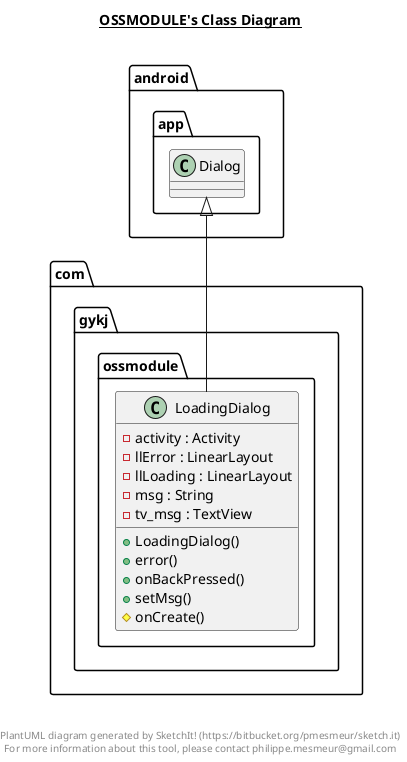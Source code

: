 @startuml

title __OSSMODULE's Class Diagram__\n

  namespace com.gykj.ossmodule {
    class com.gykj.ossmodule.LoadingDialog {
        - activity : Activity
        - llError : LinearLayout
        - llLoading : LinearLayout
        - msg : String
        - tv_msg : TextView
        + LoadingDialog()
        + error()
        + onBackPressed()
        + setMsg()
        # onCreate()
    }
  }
  

  com.gykj.ossmodule.LoadingDialog -up-|> android.app.Dialog


right footer


PlantUML diagram generated by SketchIt! (https://bitbucket.org/pmesmeur/sketch.it)
For more information about this tool, please contact philippe.mesmeur@gmail.com
endfooter

@enduml
